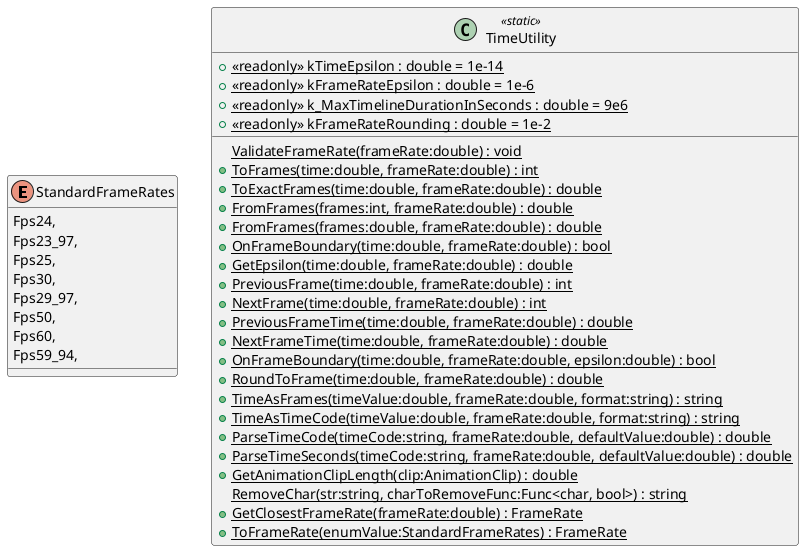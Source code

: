 @startuml
enum StandardFrameRates {
    Fps24,
    Fps23_97,
    Fps25,
    Fps30,
    Fps29_97,
    Fps50,
    Fps60,
    Fps59_94,
}
class TimeUtility <<static>> {
    + {static} <<readonly>> kTimeEpsilon : double = 1e-14
    + {static} <<readonly>> kFrameRateEpsilon : double = 1e-6
    + {static} <<readonly>> k_MaxTimelineDurationInSeconds : double = 9e6
    + {static} <<readonly>> kFrameRateRounding : double = 1e-2
    {static} ValidateFrameRate(frameRate:double) : void
    + {static} ToFrames(time:double, frameRate:double) : int
    + {static} ToExactFrames(time:double, frameRate:double) : double
    + {static} FromFrames(frames:int, frameRate:double) : double
    + {static} FromFrames(frames:double, frameRate:double) : double
    + {static} OnFrameBoundary(time:double, frameRate:double) : bool
    + {static} GetEpsilon(time:double, frameRate:double) : double
    + {static} PreviousFrame(time:double, frameRate:double) : int
    + {static} NextFrame(time:double, frameRate:double) : int
    + {static} PreviousFrameTime(time:double, frameRate:double) : double
    + {static} NextFrameTime(time:double, frameRate:double) : double
    + {static} OnFrameBoundary(time:double, frameRate:double, epsilon:double) : bool
    + {static} RoundToFrame(time:double, frameRate:double) : double
    + {static} TimeAsFrames(timeValue:double, frameRate:double, format:string) : string
    + {static} TimeAsTimeCode(timeValue:double, frameRate:double, format:string) : string
    + {static} ParseTimeCode(timeCode:string, frameRate:double, defaultValue:double) : double
    + {static} ParseTimeSeconds(timeCode:string, frameRate:double, defaultValue:double) : double
    + {static} GetAnimationClipLength(clip:AnimationClip) : double
    {static} RemoveChar(str:string, charToRemoveFunc:Func<char, bool>) : string
    + {static} GetClosestFrameRate(frameRate:double) : FrameRate
    + {static} ToFrameRate(enumValue:StandardFrameRates) : FrameRate
}
@enduml
